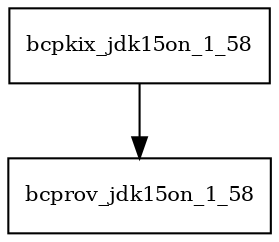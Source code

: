 digraph bcpkix_jdk15on_1_58_dependencies {
  node [shape = box, fontsize=10.0];
  bcpkix_jdk15on_1_58 -> bcprov_jdk15on_1_58;
}
